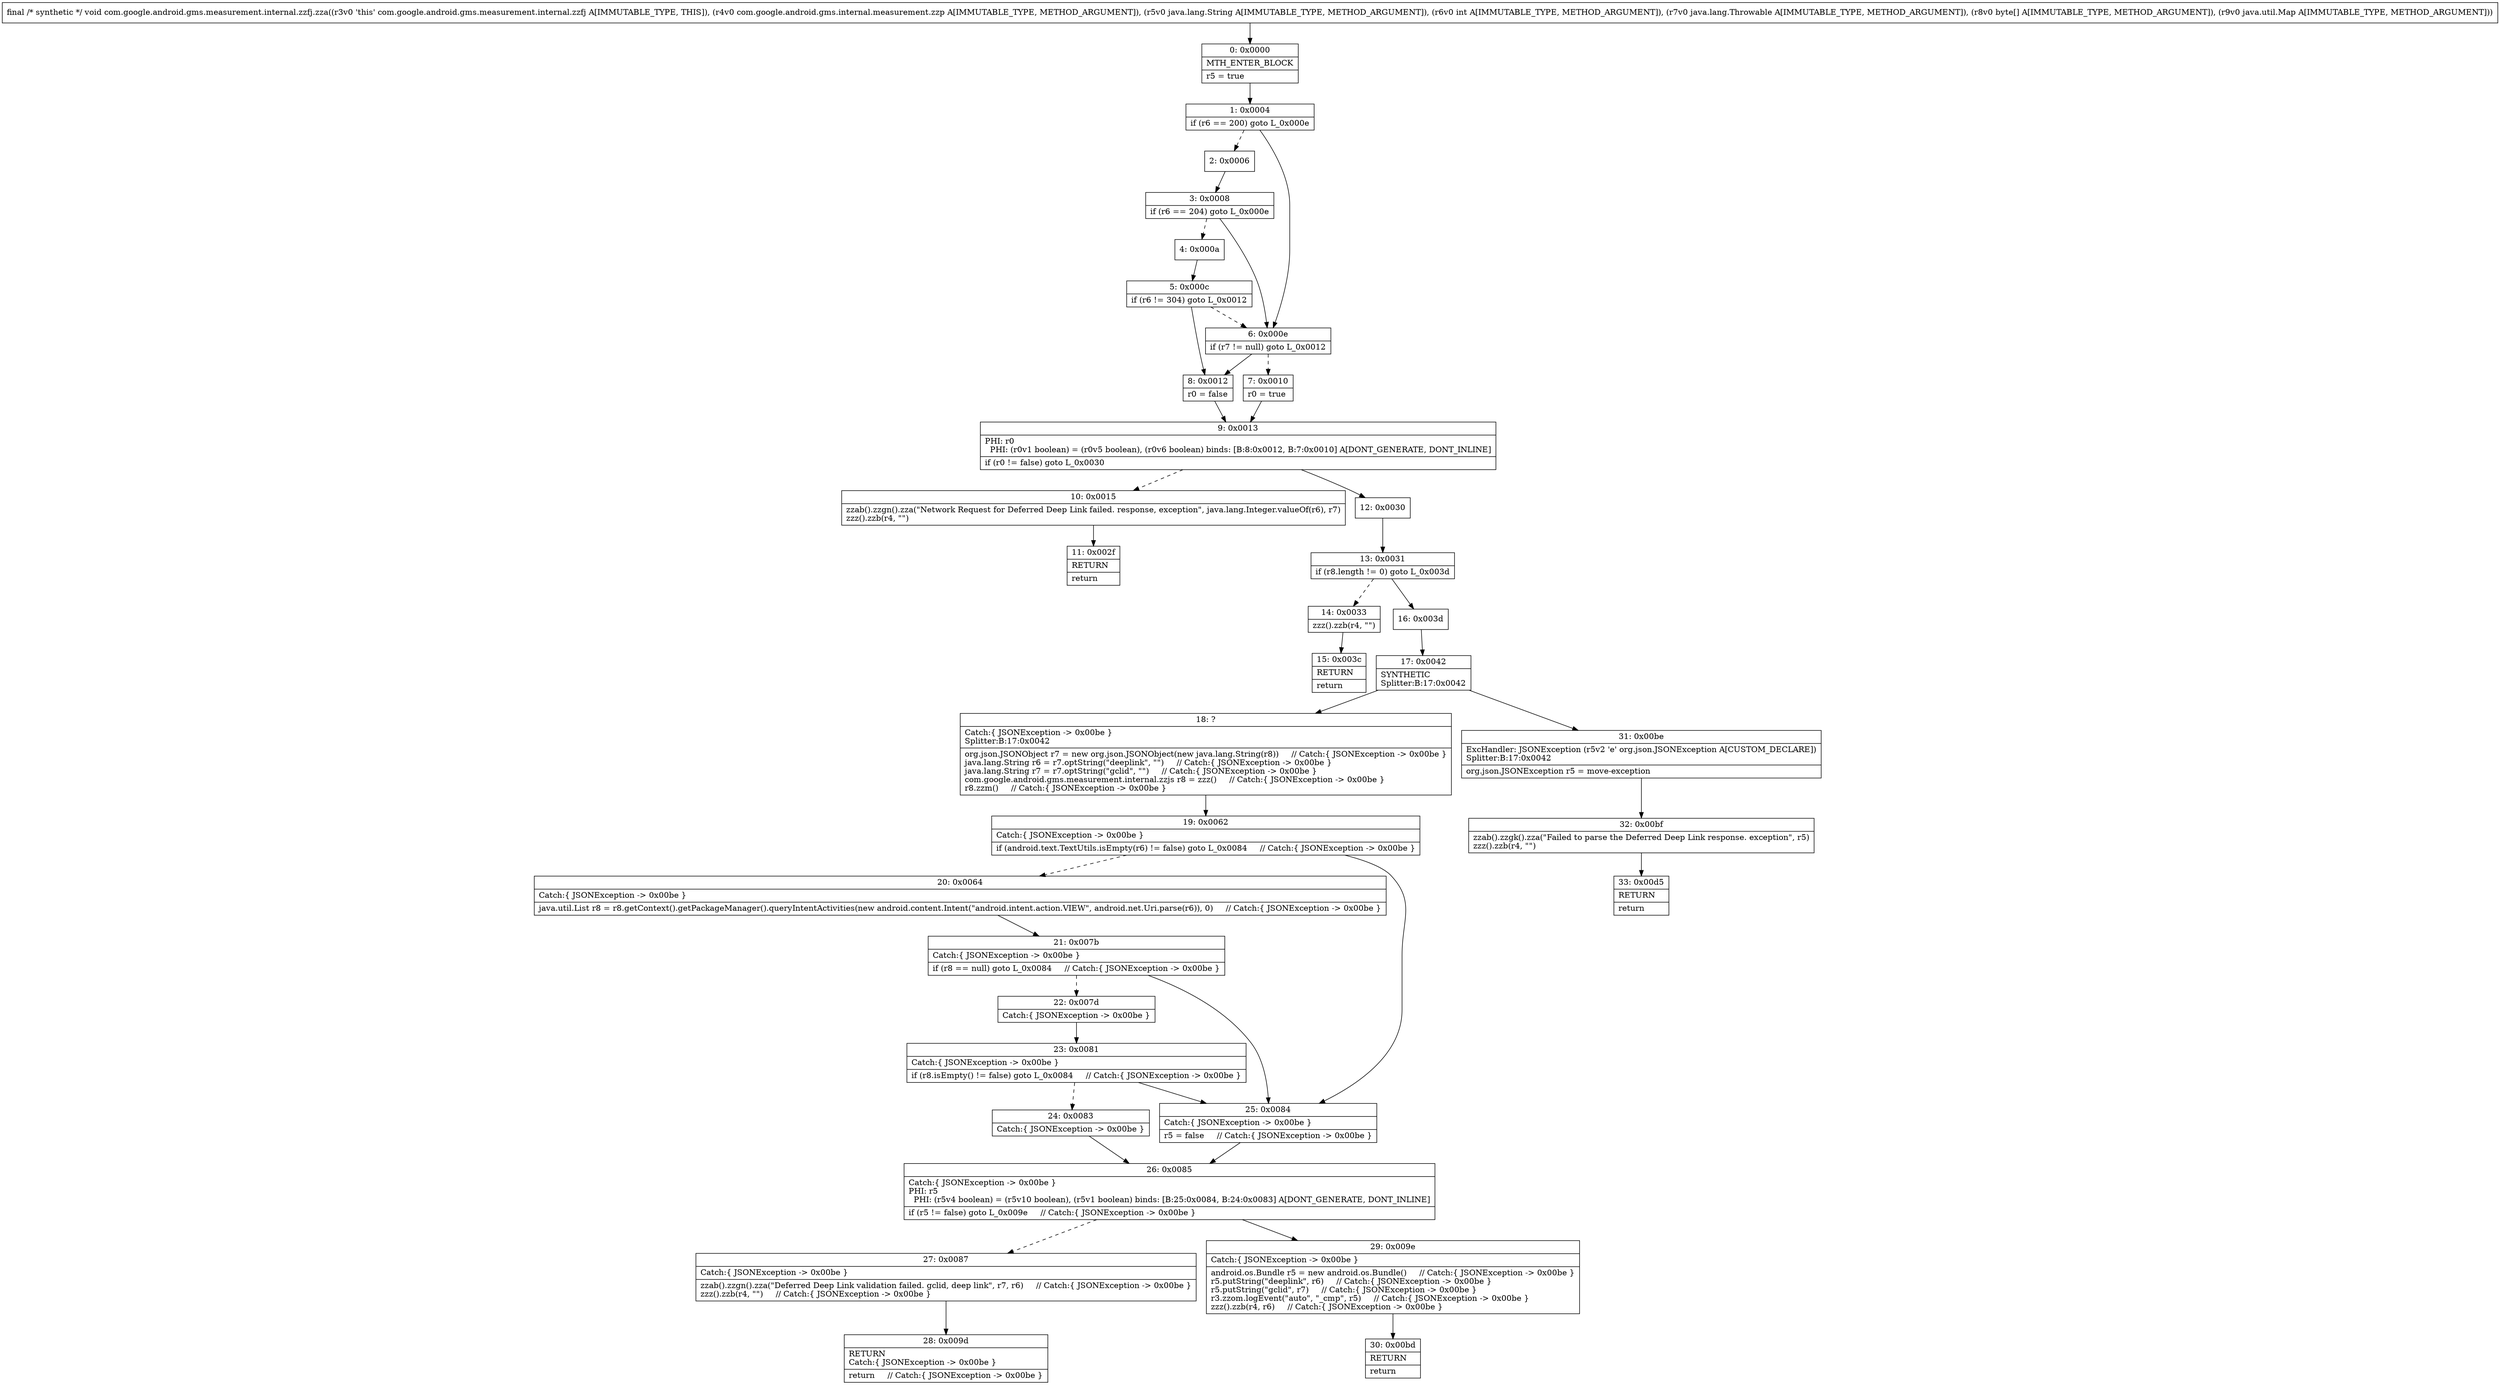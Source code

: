 digraph "CFG forcom.google.android.gms.measurement.internal.zzfj.zza(Lcom\/google\/android\/gms\/internal\/measurement\/zzp;Ljava\/lang\/String;ILjava\/lang\/Throwable;[BLjava\/util\/Map;)V" {
Node_0 [shape=record,label="{0\:\ 0x0000|MTH_ENTER_BLOCK\l|r5 = true\l}"];
Node_1 [shape=record,label="{1\:\ 0x0004|if (r6 == 200) goto L_0x000e\l}"];
Node_2 [shape=record,label="{2\:\ 0x0006}"];
Node_3 [shape=record,label="{3\:\ 0x0008|if (r6 == 204) goto L_0x000e\l}"];
Node_4 [shape=record,label="{4\:\ 0x000a}"];
Node_5 [shape=record,label="{5\:\ 0x000c|if (r6 != 304) goto L_0x0012\l}"];
Node_6 [shape=record,label="{6\:\ 0x000e|if (r7 != null) goto L_0x0012\l}"];
Node_7 [shape=record,label="{7\:\ 0x0010|r0 = true\l}"];
Node_8 [shape=record,label="{8\:\ 0x0012|r0 = false\l}"];
Node_9 [shape=record,label="{9\:\ 0x0013|PHI: r0 \l  PHI: (r0v1 boolean) = (r0v5 boolean), (r0v6 boolean) binds: [B:8:0x0012, B:7:0x0010] A[DONT_GENERATE, DONT_INLINE]\l|if (r0 != false) goto L_0x0030\l}"];
Node_10 [shape=record,label="{10\:\ 0x0015|zzab().zzgn().zza(\"Network Request for Deferred Deep Link failed. response, exception\", java.lang.Integer.valueOf(r6), r7)\lzzz().zzb(r4, \"\")\l}"];
Node_11 [shape=record,label="{11\:\ 0x002f|RETURN\l|return\l}"];
Node_12 [shape=record,label="{12\:\ 0x0030}"];
Node_13 [shape=record,label="{13\:\ 0x0031|if (r8.length != 0) goto L_0x003d\l}"];
Node_14 [shape=record,label="{14\:\ 0x0033|zzz().zzb(r4, \"\")\l}"];
Node_15 [shape=record,label="{15\:\ 0x003c|RETURN\l|return\l}"];
Node_16 [shape=record,label="{16\:\ 0x003d}"];
Node_17 [shape=record,label="{17\:\ 0x0042|SYNTHETIC\lSplitter:B:17:0x0042\l}"];
Node_18 [shape=record,label="{18\:\ ?|Catch:\{ JSONException \-\> 0x00be \}\lSplitter:B:17:0x0042\l|org.json.JSONObject r7 = new org.json.JSONObject(new java.lang.String(r8))     \/\/ Catch:\{ JSONException \-\> 0x00be \}\ljava.lang.String r6 = r7.optString(\"deeplink\", \"\")     \/\/ Catch:\{ JSONException \-\> 0x00be \}\ljava.lang.String r7 = r7.optString(\"gclid\", \"\")     \/\/ Catch:\{ JSONException \-\> 0x00be \}\lcom.google.android.gms.measurement.internal.zzjs r8 = zzz()     \/\/ Catch:\{ JSONException \-\> 0x00be \}\lr8.zzm()     \/\/ Catch:\{ JSONException \-\> 0x00be \}\l}"];
Node_19 [shape=record,label="{19\:\ 0x0062|Catch:\{ JSONException \-\> 0x00be \}\l|if (android.text.TextUtils.isEmpty(r6) != false) goto L_0x0084     \/\/ Catch:\{ JSONException \-\> 0x00be \}\l}"];
Node_20 [shape=record,label="{20\:\ 0x0064|Catch:\{ JSONException \-\> 0x00be \}\l|java.util.List r8 = r8.getContext().getPackageManager().queryIntentActivities(new android.content.Intent(\"android.intent.action.VIEW\", android.net.Uri.parse(r6)), 0)     \/\/ Catch:\{ JSONException \-\> 0x00be \}\l}"];
Node_21 [shape=record,label="{21\:\ 0x007b|Catch:\{ JSONException \-\> 0x00be \}\l|if (r8 == null) goto L_0x0084     \/\/ Catch:\{ JSONException \-\> 0x00be \}\l}"];
Node_22 [shape=record,label="{22\:\ 0x007d|Catch:\{ JSONException \-\> 0x00be \}\l}"];
Node_23 [shape=record,label="{23\:\ 0x0081|Catch:\{ JSONException \-\> 0x00be \}\l|if (r8.isEmpty() != false) goto L_0x0084     \/\/ Catch:\{ JSONException \-\> 0x00be \}\l}"];
Node_24 [shape=record,label="{24\:\ 0x0083|Catch:\{ JSONException \-\> 0x00be \}\l}"];
Node_25 [shape=record,label="{25\:\ 0x0084|Catch:\{ JSONException \-\> 0x00be \}\l|r5 = false     \/\/ Catch:\{ JSONException \-\> 0x00be \}\l}"];
Node_26 [shape=record,label="{26\:\ 0x0085|Catch:\{ JSONException \-\> 0x00be \}\lPHI: r5 \l  PHI: (r5v4 boolean) = (r5v10 boolean), (r5v1 boolean) binds: [B:25:0x0084, B:24:0x0083] A[DONT_GENERATE, DONT_INLINE]\l|if (r5 != false) goto L_0x009e     \/\/ Catch:\{ JSONException \-\> 0x00be \}\l}"];
Node_27 [shape=record,label="{27\:\ 0x0087|Catch:\{ JSONException \-\> 0x00be \}\l|zzab().zzgn().zza(\"Deferred Deep Link validation failed. gclid, deep link\", r7, r6)     \/\/ Catch:\{ JSONException \-\> 0x00be \}\lzzz().zzb(r4, \"\")     \/\/ Catch:\{ JSONException \-\> 0x00be \}\l}"];
Node_28 [shape=record,label="{28\:\ 0x009d|RETURN\lCatch:\{ JSONException \-\> 0x00be \}\l|return     \/\/ Catch:\{ JSONException \-\> 0x00be \}\l}"];
Node_29 [shape=record,label="{29\:\ 0x009e|Catch:\{ JSONException \-\> 0x00be \}\l|android.os.Bundle r5 = new android.os.Bundle()     \/\/ Catch:\{ JSONException \-\> 0x00be \}\lr5.putString(\"deeplink\", r6)     \/\/ Catch:\{ JSONException \-\> 0x00be \}\lr5.putString(\"gclid\", r7)     \/\/ Catch:\{ JSONException \-\> 0x00be \}\lr3.zzom.logEvent(\"auto\", \"_cmp\", r5)     \/\/ Catch:\{ JSONException \-\> 0x00be \}\lzzz().zzb(r4, r6)     \/\/ Catch:\{ JSONException \-\> 0x00be \}\l}"];
Node_30 [shape=record,label="{30\:\ 0x00bd|RETURN\l|return\l}"];
Node_31 [shape=record,label="{31\:\ 0x00be|ExcHandler: JSONException (r5v2 'e' org.json.JSONException A[CUSTOM_DECLARE])\lSplitter:B:17:0x0042\l|org.json.JSONException r5 = move\-exception\l}"];
Node_32 [shape=record,label="{32\:\ 0x00bf|zzab().zzgk().zza(\"Failed to parse the Deferred Deep Link response. exception\", r5)\lzzz().zzb(r4, \"\")\l}"];
Node_33 [shape=record,label="{33\:\ 0x00d5|RETURN\l|return\l}"];
MethodNode[shape=record,label="{final \/* synthetic *\/ void com.google.android.gms.measurement.internal.zzfj.zza((r3v0 'this' com.google.android.gms.measurement.internal.zzfj A[IMMUTABLE_TYPE, THIS]), (r4v0 com.google.android.gms.internal.measurement.zzp A[IMMUTABLE_TYPE, METHOD_ARGUMENT]), (r5v0 java.lang.String A[IMMUTABLE_TYPE, METHOD_ARGUMENT]), (r6v0 int A[IMMUTABLE_TYPE, METHOD_ARGUMENT]), (r7v0 java.lang.Throwable A[IMMUTABLE_TYPE, METHOD_ARGUMENT]), (r8v0 byte[] A[IMMUTABLE_TYPE, METHOD_ARGUMENT]), (r9v0 java.util.Map A[IMMUTABLE_TYPE, METHOD_ARGUMENT])) }"];
MethodNode -> Node_0;
Node_0 -> Node_1;
Node_1 -> Node_2[style=dashed];
Node_1 -> Node_6;
Node_2 -> Node_3;
Node_3 -> Node_4[style=dashed];
Node_3 -> Node_6;
Node_4 -> Node_5;
Node_5 -> Node_6[style=dashed];
Node_5 -> Node_8;
Node_6 -> Node_7[style=dashed];
Node_6 -> Node_8;
Node_7 -> Node_9;
Node_8 -> Node_9;
Node_9 -> Node_10[style=dashed];
Node_9 -> Node_12;
Node_10 -> Node_11;
Node_12 -> Node_13;
Node_13 -> Node_14[style=dashed];
Node_13 -> Node_16;
Node_14 -> Node_15;
Node_16 -> Node_17;
Node_17 -> Node_18;
Node_17 -> Node_31;
Node_18 -> Node_19;
Node_19 -> Node_20[style=dashed];
Node_19 -> Node_25;
Node_20 -> Node_21;
Node_21 -> Node_22[style=dashed];
Node_21 -> Node_25;
Node_22 -> Node_23;
Node_23 -> Node_24[style=dashed];
Node_23 -> Node_25;
Node_24 -> Node_26;
Node_25 -> Node_26;
Node_26 -> Node_27[style=dashed];
Node_26 -> Node_29;
Node_27 -> Node_28;
Node_29 -> Node_30;
Node_31 -> Node_32;
Node_32 -> Node_33;
}

